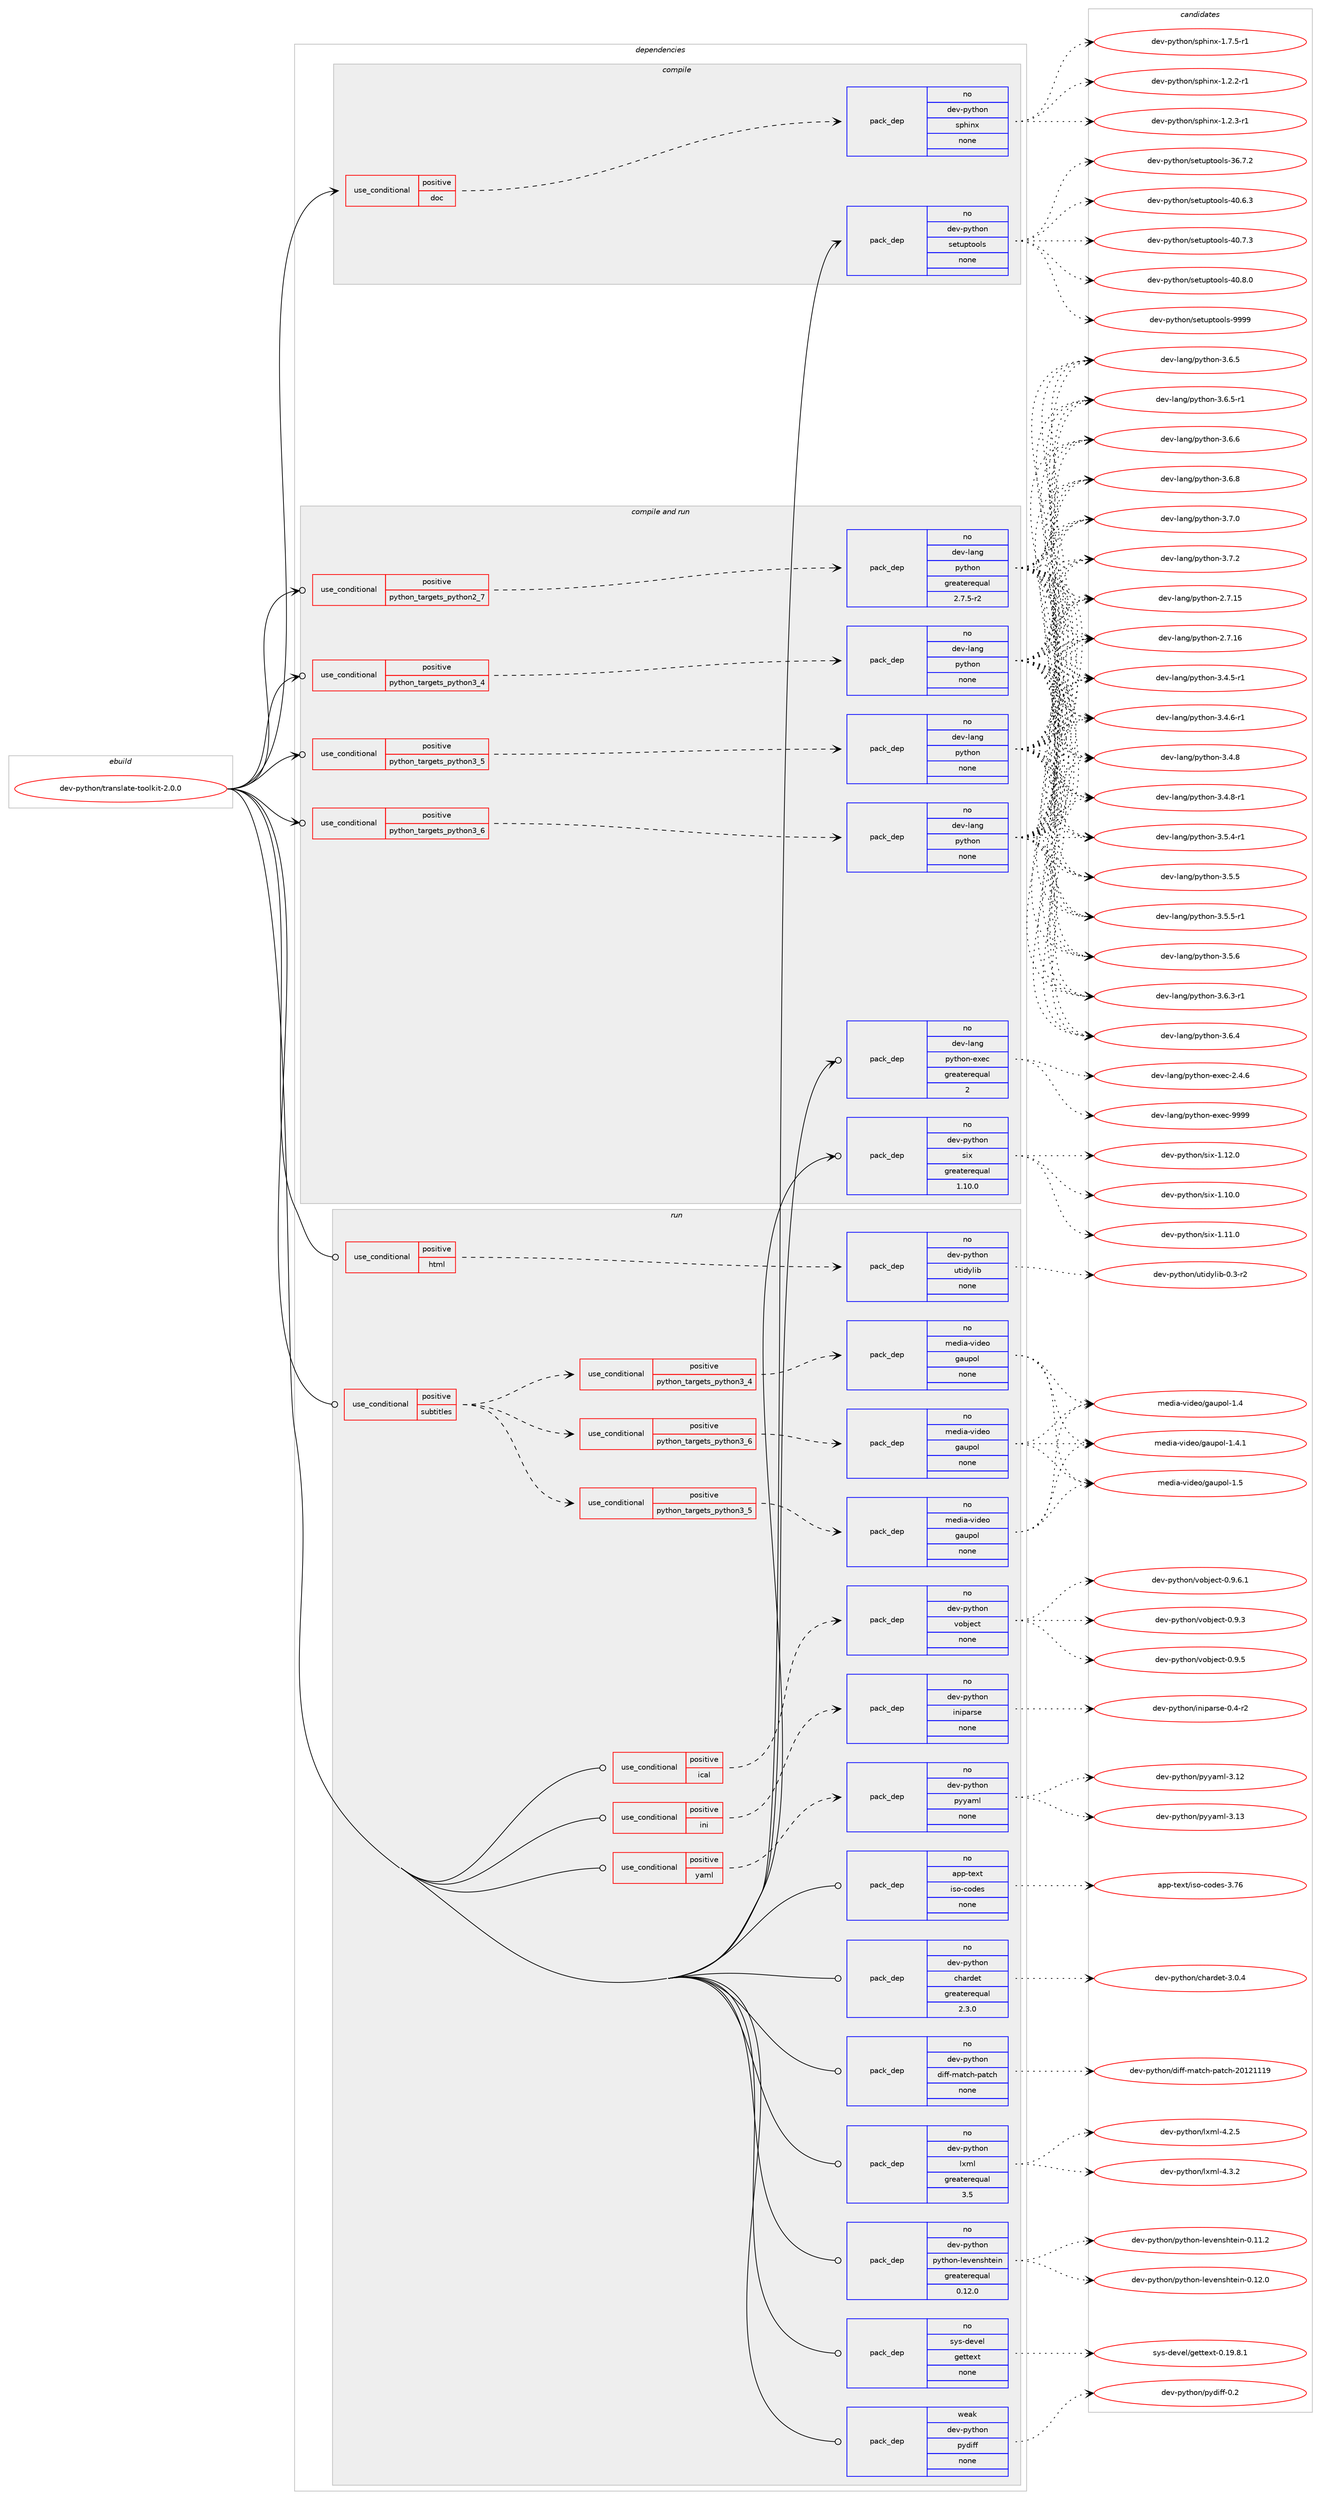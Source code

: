 digraph prolog {

# *************
# Graph options
# *************

newrank=true;
concentrate=true;
compound=true;
graph [rankdir=LR,fontname=Helvetica,fontsize=10,ranksep=1.5];#, ranksep=2.5, nodesep=0.2];
edge  [arrowhead=vee];
node  [fontname=Helvetica,fontsize=10];

# **********
# The ebuild
# **********

subgraph cluster_leftcol {
color=gray;
rank=same;
label=<<i>ebuild</i>>;
id [label="dev-python/translate-toolkit-2.0.0", color=red, width=4, href="../dev-python/translate-toolkit-2.0.0.svg"];
}

# ****************
# The dependencies
# ****************

subgraph cluster_midcol {
color=gray;
label=<<i>dependencies</i>>;
subgraph cluster_compile {
fillcolor="#eeeeee";
style=filled;
label=<<i>compile</i>>;
subgraph cond385945 {
dependency1445168 [label=<<TABLE BORDER="0" CELLBORDER="1" CELLSPACING="0" CELLPADDING="4"><TR><TD ROWSPAN="3" CELLPADDING="10">use_conditional</TD></TR><TR><TD>positive</TD></TR><TR><TD>doc</TD></TR></TABLE>>, shape=none, color=red];
subgraph pack1035860 {
dependency1445169 [label=<<TABLE BORDER="0" CELLBORDER="1" CELLSPACING="0" CELLPADDING="4" WIDTH="220"><TR><TD ROWSPAN="6" CELLPADDING="30">pack_dep</TD></TR><TR><TD WIDTH="110">no</TD></TR><TR><TD>dev-python</TD></TR><TR><TD>sphinx</TD></TR><TR><TD>none</TD></TR><TR><TD></TD></TR></TABLE>>, shape=none, color=blue];
}
dependency1445168:e -> dependency1445169:w [weight=20,style="dashed",arrowhead="vee"];
}
id:e -> dependency1445168:w [weight=20,style="solid",arrowhead="vee"];
subgraph pack1035861 {
dependency1445170 [label=<<TABLE BORDER="0" CELLBORDER="1" CELLSPACING="0" CELLPADDING="4" WIDTH="220"><TR><TD ROWSPAN="6" CELLPADDING="30">pack_dep</TD></TR><TR><TD WIDTH="110">no</TD></TR><TR><TD>dev-python</TD></TR><TR><TD>setuptools</TD></TR><TR><TD>none</TD></TR><TR><TD></TD></TR></TABLE>>, shape=none, color=blue];
}
id:e -> dependency1445170:w [weight=20,style="solid",arrowhead="vee"];
}
subgraph cluster_compileandrun {
fillcolor="#eeeeee";
style=filled;
label=<<i>compile and run</i>>;
subgraph cond385946 {
dependency1445171 [label=<<TABLE BORDER="0" CELLBORDER="1" CELLSPACING="0" CELLPADDING="4"><TR><TD ROWSPAN="3" CELLPADDING="10">use_conditional</TD></TR><TR><TD>positive</TD></TR><TR><TD>python_targets_python2_7</TD></TR></TABLE>>, shape=none, color=red];
subgraph pack1035862 {
dependency1445172 [label=<<TABLE BORDER="0" CELLBORDER="1" CELLSPACING="0" CELLPADDING="4" WIDTH="220"><TR><TD ROWSPAN="6" CELLPADDING="30">pack_dep</TD></TR><TR><TD WIDTH="110">no</TD></TR><TR><TD>dev-lang</TD></TR><TR><TD>python</TD></TR><TR><TD>greaterequal</TD></TR><TR><TD>2.7.5-r2</TD></TR></TABLE>>, shape=none, color=blue];
}
dependency1445171:e -> dependency1445172:w [weight=20,style="dashed",arrowhead="vee"];
}
id:e -> dependency1445171:w [weight=20,style="solid",arrowhead="odotvee"];
subgraph cond385947 {
dependency1445173 [label=<<TABLE BORDER="0" CELLBORDER="1" CELLSPACING="0" CELLPADDING="4"><TR><TD ROWSPAN="3" CELLPADDING="10">use_conditional</TD></TR><TR><TD>positive</TD></TR><TR><TD>python_targets_python3_4</TD></TR></TABLE>>, shape=none, color=red];
subgraph pack1035863 {
dependency1445174 [label=<<TABLE BORDER="0" CELLBORDER="1" CELLSPACING="0" CELLPADDING="4" WIDTH="220"><TR><TD ROWSPAN="6" CELLPADDING="30">pack_dep</TD></TR><TR><TD WIDTH="110">no</TD></TR><TR><TD>dev-lang</TD></TR><TR><TD>python</TD></TR><TR><TD>none</TD></TR><TR><TD></TD></TR></TABLE>>, shape=none, color=blue];
}
dependency1445173:e -> dependency1445174:w [weight=20,style="dashed",arrowhead="vee"];
}
id:e -> dependency1445173:w [weight=20,style="solid",arrowhead="odotvee"];
subgraph cond385948 {
dependency1445175 [label=<<TABLE BORDER="0" CELLBORDER="1" CELLSPACING="0" CELLPADDING="4"><TR><TD ROWSPAN="3" CELLPADDING="10">use_conditional</TD></TR><TR><TD>positive</TD></TR><TR><TD>python_targets_python3_5</TD></TR></TABLE>>, shape=none, color=red];
subgraph pack1035864 {
dependency1445176 [label=<<TABLE BORDER="0" CELLBORDER="1" CELLSPACING="0" CELLPADDING="4" WIDTH="220"><TR><TD ROWSPAN="6" CELLPADDING="30">pack_dep</TD></TR><TR><TD WIDTH="110">no</TD></TR><TR><TD>dev-lang</TD></TR><TR><TD>python</TD></TR><TR><TD>none</TD></TR><TR><TD></TD></TR></TABLE>>, shape=none, color=blue];
}
dependency1445175:e -> dependency1445176:w [weight=20,style="dashed",arrowhead="vee"];
}
id:e -> dependency1445175:w [weight=20,style="solid",arrowhead="odotvee"];
subgraph cond385949 {
dependency1445177 [label=<<TABLE BORDER="0" CELLBORDER="1" CELLSPACING="0" CELLPADDING="4"><TR><TD ROWSPAN="3" CELLPADDING="10">use_conditional</TD></TR><TR><TD>positive</TD></TR><TR><TD>python_targets_python3_6</TD></TR></TABLE>>, shape=none, color=red];
subgraph pack1035865 {
dependency1445178 [label=<<TABLE BORDER="0" CELLBORDER="1" CELLSPACING="0" CELLPADDING="4" WIDTH="220"><TR><TD ROWSPAN="6" CELLPADDING="30">pack_dep</TD></TR><TR><TD WIDTH="110">no</TD></TR><TR><TD>dev-lang</TD></TR><TR><TD>python</TD></TR><TR><TD>none</TD></TR><TR><TD></TD></TR></TABLE>>, shape=none, color=blue];
}
dependency1445177:e -> dependency1445178:w [weight=20,style="dashed",arrowhead="vee"];
}
id:e -> dependency1445177:w [weight=20,style="solid",arrowhead="odotvee"];
subgraph pack1035866 {
dependency1445179 [label=<<TABLE BORDER="0" CELLBORDER="1" CELLSPACING="0" CELLPADDING="4" WIDTH="220"><TR><TD ROWSPAN="6" CELLPADDING="30">pack_dep</TD></TR><TR><TD WIDTH="110">no</TD></TR><TR><TD>dev-lang</TD></TR><TR><TD>python-exec</TD></TR><TR><TD>greaterequal</TD></TR><TR><TD>2</TD></TR></TABLE>>, shape=none, color=blue];
}
id:e -> dependency1445179:w [weight=20,style="solid",arrowhead="odotvee"];
subgraph pack1035867 {
dependency1445180 [label=<<TABLE BORDER="0" CELLBORDER="1" CELLSPACING="0" CELLPADDING="4" WIDTH="220"><TR><TD ROWSPAN="6" CELLPADDING="30">pack_dep</TD></TR><TR><TD WIDTH="110">no</TD></TR><TR><TD>dev-python</TD></TR><TR><TD>six</TD></TR><TR><TD>greaterequal</TD></TR><TR><TD>1.10.0</TD></TR></TABLE>>, shape=none, color=blue];
}
id:e -> dependency1445180:w [weight=20,style="solid",arrowhead="odotvee"];
}
subgraph cluster_run {
fillcolor="#eeeeee";
style=filled;
label=<<i>run</i>>;
subgraph cond385950 {
dependency1445181 [label=<<TABLE BORDER="0" CELLBORDER="1" CELLSPACING="0" CELLPADDING="4"><TR><TD ROWSPAN="3" CELLPADDING="10">use_conditional</TD></TR><TR><TD>positive</TD></TR><TR><TD>html</TD></TR></TABLE>>, shape=none, color=red];
subgraph pack1035868 {
dependency1445182 [label=<<TABLE BORDER="0" CELLBORDER="1" CELLSPACING="0" CELLPADDING="4" WIDTH="220"><TR><TD ROWSPAN="6" CELLPADDING="30">pack_dep</TD></TR><TR><TD WIDTH="110">no</TD></TR><TR><TD>dev-python</TD></TR><TR><TD>utidylib</TD></TR><TR><TD>none</TD></TR><TR><TD></TD></TR></TABLE>>, shape=none, color=blue];
}
dependency1445181:e -> dependency1445182:w [weight=20,style="dashed",arrowhead="vee"];
}
id:e -> dependency1445181:w [weight=20,style="solid",arrowhead="odot"];
subgraph cond385951 {
dependency1445183 [label=<<TABLE BORDER="0" CELLBORDER="1" CELLSPACING="0" CELLPADDING="4"><TR><TD ROWSPAN="3" CELLPADDING="10">use_conditional</TD></TR><TR><TD>positive</TD></TR><TR><TD>ical</TD></TR></TABLE>>, shape=none, color=red];
subgraph pack1035869 {
dependency1445184 [label=<<TABLE BORDER="0" CELLBORDER="1" CELLSPACING="0" CELLPADDING="4" WIDTH="220"><TR><TD ROWSPAN="6" CELLPADDING="30">pack_dep</TD></TR><TR><TD WIDTH="110">no</TD></TR><TR><TD>dev-python</TD></TR><TR><TD>vobject</TD></TR><TR><TD>none</TD></TR><TR><TD></TD></TR></TABLE>>, shape=none, color=blue];
}
dependency1445183:e -> dependency1445184:w [weight=20,style="dashed",arrowhead="vee"];
}
id:e -> dependency1445183:w [weight=20,style="solid",arrowhead="odot"];
subgraph cond385952 {
dependency1445185 [label=<<TABLE BORDER="0" CELLBORDER="1" CELLSPACING="0" CELLPADDING="4"><TR><TD ROWSPAN="3" CELLPADDING="10">use_conditional</TD></TR><TR><TD>positive</TD></TR><TR><TD>ini</TD></TR></TABLE>>, shape=none, color=red];
subgraph pack1035870 {
dependency1445186 [label=<<TABLE BORDER="0" CELLBORDER="1" CELLSPACING="0" CELLPADDING="4" WIDTH="220"><TR><TD ROWSPAN="6" CELLPADDING="30">pack_dep</TD></TR><TR><TD WIDTH="110">no</TD></TR><TR><TD>dev-python</TD></TR><TR><TD>iniparse</TD></TR><TR><TD>none</TD></TR><TR><TD></TD></TR></TABLE>>, shape=none, color=blue];
}
dependency1445185:e -> dependency1445186:w [weight=20,style="dashed",arrowhead="vee"];
}
id:e -> dependency1445185:w [weight=20,style="solid",arrowhead="odot"];
subgraph cond385953 {
dependency1445187 [label=<<TABLE BORDER="0" CELLBORDER="1" CELLSPACING="0" CELLPADDING="4"><TR><TD ROWSPAN="3" CELLPADDING="10">use_conditional</TD></TR><TR><TD>positive</TD></TR><TR><TD>subtitles</TD></TR></TABLE>>, shape=none, color=red];
subgraph cond385954 {
dependency1445188 [label=<<TABLE BORDER="0" CELLBORDER="1" CELLSPACING="0" CELLPADDING="4"><TR><TD ROWSPAN="3" CELLPADDING="10">use_conditional</TD></TR><TR><TD>positive</TD></TR><TR><TD>python_targets_python3_4</TD></TR></TABLE>>, shape=none, color=red];
subgraph pack1035871 {
dependency1445189 [label=<<TABLE BORDER="0" CELLBORDER="1" CELLSPACING="0" CELLPADDING="4" WIDTH="220"><TR><TD ROWSPAN="6" CELLPADDING="30">pack_dep</TD></TR><TR><TD WIDTH="110">no</TD></TR><TR><TD>media-video</TD></TR><TR><TD>gaupol</TD></TR><TR><TD>none</TD></TR><TR><TD></TD></TR></TABLE>>, shape=none, color=blue];
}
dependency1445188:e -> dependency1445189:w [weight=20,style="dashed",arrowhead="vee"];
}
dependency1445187:e -> dependency1445188:w [weight=20,style="dashed",arrowhead="vee"];
subgraph cond385955 {
dependency1445190 [label=<<TABLE BORDER="0" CELLBORDER="1" CELLSPACING="0" CELLPADDING="4"><TR><TD ROWSPAN="3" CELLPADDING="10">use_conditional</TD></TR><TR><TD>positive</TD></TR><TR><TD>python_targets_python3_5</TD></TR></TABLE>>, shape=none, color=red];
subgraph pack1035872 {
dependency1445191 [label=<<TABLE BORDER="0" CELLBORDER="1" CELLSPACING="0" CELLPADDING="4" WIDTH="220"><TR><TD ROWSPAN="6" CELLPADDING="30">pack_dep</TD></TR><TR><TD WIDTH="110">no</TD></TR><TR><TD>media-video</TD></TR><TR><TD>gaupol</TD></TR><TR><TD>none</TD></TR><TR><TD></TD></TR></TABLE>>, shape=none, color=blue];
}
dependency1445190:e -> dependency1445191:w [weight=20,style="dashed",arrowhead="vee"];
}
dependency1445187:e -> dependency1445190:w [weight=20,style="dashed",arrowhead="vee"];
subgraph cond385956 {
dependency1445192 [label=<<TABLE BORDER="0" CELLBORDER="1" CELLSPACING="0" CELLPADDING="4"><TR><TD ROWSPAN="3" CELLPADDING="10">use_conditional</TD></TR><TR><TD>positive</TD></TR><TR><TD>python_targets_python3_6</TD></TR></TABLE>>, shape=none, color=red];
subgraph pack1035873 {
dependency1445193 [label=<<TABLE BORDER="0" CELLBORDER="1" CELLSPACING="0" CELLPADDING="4" WIDTH="220"><TR><TD ROWSPAN="6" CELLPADDING="30">pack_dep</TD></TR><TR><TD WIDTH="110">no</TD></TR><TR><TD>media-video</TD></TR><TR><TD>gaupol</TD></TR><TR><TD>none</TD></TR><TR><TD></TD></TR></TABLE>>, shape=none, color=blue];
}
dependency1445192:e -> dependency1445193:w [weight=20,style="dashed",arrowhead="vee"];
}
dependency1445187:e -> dependency1445192:w [weight=20,style="dashed",arrowhead="vee"];
}
id:e -> dependency1445187:w [weight=20,style="solid",arrowhead="odot"];
subgraph cond385957 {
dependency1445194 [label=<<TABLE BORDER="0" CELLBORDER="1" CELLSPACING="0" CELLPADDING="4"><TR><TD ROWSPAN="3" CELLPADDING="10">use_conditional</TD></TR><TR><TD>positive</TD></TR><TR><TD>yaml</TD></TR></TABLE>>, shape=none, color=red];
subgraph pack1035874 {
dependency1445195 [label=<<TABLE BORDER="0" CELLBORDER="1" CELLSPACING="0" CELLPADDING="4" WIDTH="220"><TR><TD ROWSPAN="6" CELLPADDING="30">pack_dep</TD></TR><TR><TD WIDTH="110">no</TD></TR><TR><TD>dev-python</TD></TR><TR><TD>pyyaml</TD></TR><TR><TD>none</TD></TR><TR><TD></TD></TR></TABLE>>, shape=none, color=blue];
}
dependency1445194:e -> dependency1445195:w [weight=20,style="dashed",arrowhead="vee"];
}
id:e -> dependency1445194:w [weight=20,style="solid",arrowhead="odot"];
subgraph pack1035875 {
dependency1445196 [label=<<TABLE BORDER="0" CELLBORDER="1" CELLSPACING="0" CELLPADDING="4" WIDTH="220"><TR><TD ROWSPAN="6" CELLPADDING="30">pack_dep</TD></TR><TR><TD WIDTH="110">no</TD></TR><TR><TD>app-text</TD></TR><TR><TD>iso-codes</TD></TR><TR><TD>none</TD></TR><TR><TD></TD></TR></TABLE>>, shape=none, color=blue];
}
id:e -> dependency1445196:w [weight=20,style="solid",arrowhead="odot"];
subgraph pack1035876 {
dependency1445197 [label=<<TABLE BORDER="0" CELLBORDER="1" CELLSPACING="0" CELLPADDING="4" WIDTH="220"><TR><TD ROWSPAN="6" CELLPADDING="30">pack_dep</TD></TR><TR><TD WIDTH="110">no</TD></TR><TR><TD>dev-python</TD></TR><TR><TD>chardet</TD></TR><TR><TD>greaterequal</TD></TR><TR><TD>2.3.0</TD></TR></TABLE>>, shape=none, color=blue];
}
id:e -> dependency1445197:w [weight=20,style="solid",arrowhead="odot"];
subgraph pack1035877 {
dependency1445198 [label=<<TABLE BORDER="0" CELLBORDER="1" CELLSPACING="0" CELLPADDING="4" WIDTH="220"><TR><TD ROWSPAN="6" CELLPADDING="30">pack_dep</TD></TR><TR><TD WIDTH="110">no</TD></TR><TR><TD>dev-python</TD></TR><TR><TD>diff-match-patch</TD></TR><TR><TD>none</TD></TR><TR><TD></TD></TR></TABLE>>, shape=none, color=blue];
}
id:e -> dependency1445198:w [weight=20,style="solid",arrowhead="odot"];
subgraph pack1035878 {
dependency1445199 [label=<<TABLE BORDER="0" CELLBORDER="1" CELLSPACING="0" CELLPADDING="4" WIDTH="220"><TR><TD ROWSPAN="6" CELLPADDING="30">pack_dep</TD></TR><TR><TD WIDTH="110">no</TD></TR><TR><TD>dev-python</TD></TR><TR><TD>lxml</TD></TR><TR><TD>greaterequal</TD></TR><TR><TD>3.5</TD></TR></TABLE>>, shape=none, color=blue];
}
id:e -> dependency1445199:w [weight=20,style="solid",arrowhead="odot"];
subgraph pack1035879 {
dependency1445200 [label=<<TABLE BORDER="0" CELLBORDER="1" CELLSPACING="0" CELLPADDING="4" WIDTH="220"><TR><TD ROWSPAN="6" CELLPADDING="30">pack_dep</TD></TR><TR><TD WIDTH="110">no</TD></TR><TR><TD>dev-python</TD></TR><TR><TD>python-levenshtein</TD></TR><TR><TD>greaterequal</TD></TR><TR><TD>0.12.0</TD></TR></TABLE>>, shape=none, color=blue];
}
id:e -> dependency1445200:w [weight=20,style="solid",arrowhead="odot"];
subgraph pack1035880 {
dependency1445201 [label=<<TABLE BORDER="0" CELLBORDER="1" CELLSPACING="0" CELLPADDING="4" WIDTH="220"><TR><TD ROWSPAN="6" CELLPADDING="30">pack_dep</TD></TR><TR><TD WIDTH="110">no</TD></TR><TR><TD>sys-devel</TD></TR><TR><TD>gettext</TD></TR><TR><TD>none</TD></TR><TR><TD></TD></TR></TABLE>>, shape=none, color=blue];
}
id:e -> dependency1445201:w [weight=20,style="solid",arrowhead="odot"];
subgraph pack1035881 {
dependency1445202 [label=<<TABLE BORDER="0" CELLBORDER="1" CELLSPACING="0" CELLPADDING="4" WIDTH="220"><TR><TD ROWSPAN="6" CELLPADDING="30">pack_dep</TD></TR><TR><TD WIDTH="110">weak</TD></TR><TR><TD>dev-python</TD></TR><TR><TD>pydiff</TD></TR><TR><TD>none</TD></TR><TR><TD></TD></TR></TABLE>>, shape=none, color=blue];
}
id:e -> dependency1445202:w [weight=20,style="solid",arrowhead="odot"];
}
}

# **************
# The candidates
# **************

subgraph cluster_choices {
rank=same;
color=gray;
label=<<i>candidates</i>>;

subgraph choice1035860 {
color=black;
nodesep=1;
choice10010111845112121116104111110471151121041051101204549465046504511449 [label="dev-python/sphinx-1.2.2-r1", color=red, width=4,href="../dev-python/sphinx-1.2.2-r1.svg"];
choice10010111845112121116104111110471151121041051101204549465046514511449 [label="dev-python/sphinx-1.2.3-r1", color=red, width=4,href="../dev-python/sphinx-1.2.3-r1.svg"];
choice10010111845112121116104111110471151121041051101204549465546534511449 [label="dev-python/sphinx-1.7.5-r1", color=red, width=4,href="../dev-python/sphinx-1.7.5-r1.svg"];
dependency1445169:e -> choice10010111845112121116104111110471151121041051101204549465046504511449:w [style=dotted,weight="100"];
dependency1445169:e -> choice10010111845112121116104111110471151121041051101204549465046514511449:w [style=dotted,weight="100"];
dependency1445169:e -> choice10010111845112121116104111110471151121041051101204549465546534511449:w [style=dotted,weight="100"];
}
subgraph choice1035861 {
color=black;
nodesep=1;
choice100101118451121211161041111104711510111611711211611111110811545515446554650 [label="dev-python/setuptools-36.7.2", color=red, width=4,href="../dev-python/setuptools-36.7.2.svg"];
choice100101118451121211161041111104711510111611711211611111110811545524846544651 [label="dev-python/setuptools-40.6.3", color=red, width=4,href="../dev-python/setuptools-40.6.3.svg"];
choice100101118451121211161041111104711510111611711211611111110811545524846554651 [label="dev-python/setuptools-40.7.3", color=red, width=4,href="../dev-python/setuptools-40.7.3.svg"];
choice100101118451121211161041111104711510111611711211611111110811545524846564648 [label="dev-python/setuptools-40.8.0", color=red, width=4,href="../dev-python/setuptools-40.8.0.svg"];
choice10010111845112121116104111110471151011161171121161111111081154557575757 [label="dev-python/setuptools-9999", color=red, width=4,href="../dev-python/setuptools-9999.svg"];
dependency1445170:e -> choice100101118451121211161041111104711510111611711211611111110811545515446554650:w [style=dotted,weight="100"];
dependency1445170:e -> choice100101118451121211161041111104711510111611711211611111110811545524846544651:w [style=dotted,weight="100"];
dependency1445170:e -> choice100101118451121211161041111104711510111611711211611111110811545524846554651:w [style=dotted,weight="100"];
dependency1445170:e -> choice100101118451121211161041111104711510111611711211611111110811545524846564648:w [style=dotted,weight="100"];
dependency1445170:e -> choice10010111845112121116104111110471151011161171121161111111081154557575757:w [style=dotted,weight="100"];
}
subgraph choice1035862 {
color=black;
nodesep=1;
choice10010111845108971101034711212111610411111045504655464953 [label="dev-lang/python-2.7.15", color=red, width=4,href="../dev-lang/python-2.7.15.svg"];
choice10010111845108971101034711212111610411111045504655464954 [label="dev-lang/python-2.7.16", color=red, width=4,href="../dev-lang/python-2.7.16.svg"];
choice1001011184510897110103471121211161041111104551465246534511449 [label="dev-lang/python-3.4.5-r1", color=red, width=4,href="../dev-lang/python-3.4.5-r1.svg"];
choice1001011184510897110103471121211161041111104551465246544511449 [label="dev-lang/python-3.4.6-r1", color=red, width=4,href="../dev-lang/python-3.4.6-r1.svg"];
choice100101118451089711010347112121116104111110455146524656 [label="dev-lang/python-3.4.8", color=red, width=4,href="../dev-lang/python-3.4.8.svg"];
choice1001011184510897110103471121211161041111104551465246564511449 [label="dev-lang/python-3.4.8-r1", color=red, width=4,href="../dev-lang/python-3.4.8-r1.svg"];
choice1001011184510897110103471121211161041111104551465346524511449 [label="dev-lang/python-3.5.4-r1", color=red, width=4,href="../dev-lang/python-3.5.4-r1.svg"];
choice100101118451089711010347112121116104111110455146534653 [label="dev-lang/python-3.5.5", color=red, width=4,href="../dev-lang/python-3.5.5.svg"];
choice1001011184510897110103471121211161041111104551465346534511449 [label="dev-lang/python-3.5.5-r1", color=red, width=4,href="../dev-lang/python-3.5.5-r1.svg"];
choice100101118451089711010347112121116104111110455146534654 [label="dev-lang/python-3.5.6", color=red, width=4,href="../dev-lang/python-3.5.6.svg"];
choice1001011184510897110103471121211161041111104551465446514511449 [label="dev-lang/python-3.6.3-r1", color=red, width=4,href="../dev-lang/python-3.6.3-r1.svg"];
choice100101118451089711010347112121116104111110455146544652 [label="dev-lang/python-3.6.4", color=red, width=4,href="../dev-lang/python-3.6.4.svg"];
choice100101118451089711010347112121116104111110455146544653 [label="dev-lang/python-3.6.5", color=red, width=4,href="../dev-lang/python-3.6.5.svg"];
choice1001011184510897110103471121211161041111104551465446534511449 [label="dev-lang/python-3.6.5-r1", color=red, width=4,href="../dev-lang/python-3.6.5-r1.svg"];
choice100101118451089711010347112121116104111110455146544654 [label="dev-lang/python-3.6.6", color=red, width=4,href="../dev-lang/python-3.6.6.svg"];
choice100101118451089711010347112121116104111110455146544656 [label="dev-lang/python-3.6.8", color=red, width=4,href="../dev-lang/python-3.6.8.svg"];
choice100101118451089711010347112121116104111110455146554648 [label="dev-lang/python-3.7.0", color=red, width=4,href="../dev-lang/python-3.7.0.svg"];
choice100101118451089711010347112121116104111110455146554650 [label="dev-lang/python-3.7.2", color=red, width=4,href="../dev-lang/python-3.7.2.svg"];
dependency1445172:e -> choice10010111845108971101034711212111610411111045504655464953:w [style=dotted,weight="100"];
dependency1445172:e -> choice10010111845108971101034711212111610411111045504655464954:w [style=dotted,weight="100"];
dependency1445172:e -> choice1001011184510897110103471121211161041111104551465246534511449:w [style=dotted,weight="100"];
dependency1445172:e -> choice1001011184510897110103471121211161041111104551465246544511449:w [style=dotted,weight="100"];
dependency1445172:e -> choice100101118451089711010347112121116104111110455146524656:w [style=dotted,weight="100"];
dependency1445172:e -> choice1001011184510897110103471121211161041111104551465246564511449:w [style=dotted,weight="100"];
dependency1445172:e -> choice1001011184510897110103471121211161041111104551465346524511449:w [style=dotted,weight="100"];
dependency1445172:e -> choice100101118451089711010347112121116104111110455146534653:w [style=dotted,weight="100"];
dependency1445172:e -> choice1001011184510897110103471121211161041111104551465346534511449:w [style=dotted,weight="100"];
dependency1445172:e -> choice100101118451089711010347112121116104111110455146534654:w [style=dotted,weight="100"];
dependency1445172:e -> choice1001011184510897110103471121211161041111104551465446514511449:w [style=dotted,weight="100"];
dependency1445172:e -> choice100101118451089711010347112121116104111110455146544652:w [style=dotted,weight="100"];
dependency1445172:e -> choice100101118451089711010347112121116104111110455146544653:w [style=dotted,weight="100"];
dependency1445172:e -> choice1001011184510897110103471121211161041111104551465446534511449:w [style=dotted,weight="100"];
dependency1445172:e -> choice100101118451089711010347112121116104111110455146544654:w [style=dotted,weight="100"];
dependency1445172:e -> choice100101118451089711010347112121116104111110455146544656:w [style=dotted,weight="100"];
dependency1445172:e -> choice100101118451089711010347112121116104111110455146554648:w [style=dotted,weight="100"];
dependency1445172:e -> choice100101118451089711010347112121116104111110455146554650:w [style=dotted,weight="100"];
}
subgraph choice1035863 {
color=black;
nodesep=1;
choice10010111845108971101034711212111610411111045504655464953 [label="dev-lang/python-2.7.15", color=red, width=4,href="../dev-lang/python-2.7.15.svg"];
choice10010111845108971101034711212111610411111045504655464954 [label="dev-lang/python-2.7.16", color=red, width=4,href="../dev-lang/python-2.7.16.svg"];
choice1001011184510897110103471121211161041111104551465246534511449 [label="dev-lang/python-3.4.5-r1", color=red, width=4,href="../dev-lang/python-3.4.5-r1.svg"];
choice1001011184510897110103471121211161041111104551465246544511449 [label="dev-lang/python-3.4.6-r1", color=red, width=4,href="../dev-lang/python-3.4.6-r1.svg"];
choice100101118451089711010347112121116104111110455146524656 [label="dev-lang/python-3.4.8", color=red, width=4,href="../dev-lang/python-3.4.8.svg"];
choice1001011184510897110103471121211161041111104551465246564511449 [label="dev-lang/python-3.4.8-r1", color=red, width=4,href="../dev-lang/python-3.4.8-r1.svg"];
choice1001011184510897110103471121211161041111104551465346524511449 [label="dev-lang/python-3.5.4-r1", color=red, width=4,href="../dev-lang/python-3.5.4-r1.svg"];
choice100101118451089711010347112121116104111110455146534653 [label="dev-lang/python-3.5.5", color=red, width=4,href="../dev-lang/python-3.5.5.svg"];
choice1001011184510897110103471121211161041111104551465346534511449 [label="dev-lang/python-3.5.5-r1", color=red, width=4,href="../dev-lang/python-3.5.5-r1.svg"];
choice100101118451089711010347112121116104111110455146534654 [label="dev-lang/python-3.5.6", color=red, width=4,href="../dev-lang/python-3.5.6.svg"];
choice1001011184510897110103471121211161041111104551465446514511449 [label="dev-lang/python-3.6.3-r1", color=red, width=4,href="../dev-lang/python-3.6.3-r1.svg"];
choice100101118451089711010347112121116104111110455146544652 [label="dev-lang/python-3.6.4", color=red, width=4,href="../dev-lang/python-3.6.4.svg"];
choice100101118451089711010347112121116104111110455146544653 [label="dev-lang/python-3.6.5", color=red, width=4,href="../dev-lang/python-3.6.5.svg"];
choice1001011184510897110103471121211161041111104551465446534511449 [label="dev-lang/python-3.6.5-r1", color=red, width=4,href="../dev-lang/python-3.6.5-r1.svg"];
choice100101118451089711010347112121116104111110455146544654 [label="dev-lang/python-3.6.6", color=red, width=4,href="../dev-lang/python-3.6.6.svg"];
choice100101118451089711010347112121116104111110455146544656 [label="dev-lang/python-3.6.8", color=red, width=4,href="../dev-lang/python-3.6.8.svg"];
choice100101118451089711010347112121116104111110455146554648 [label="dev-lang/python-3.7.0", color=red, width=4,href="../dev-lang/python-3.7.0.svg"];
choice100101118451089711010347112121116104111110455146554650 [label="dev-lang/python-3.7.2", color=red, width=4,href="../dev-lang/python-3.7.2.svg"];
dependency1445174:e -> choice10010111845108971101034711212111610411111045504655464953:w [style=dotted,weight="100"];
dependency1445174:e -> choice10010111845108971101034711212111610411111045504655464954:w [style=dotted,weight="100"];
dependency1445174:e -> choice1001011184510897110103471121211161041111104551465246534511449:w [style=dotted,weight="100"];
dependency1445174:e -> choice1001011184510897110103471121211161041111104551465246544511449:w [style=dotted,weight="100"];
dependency1445174:e -> choice100101118451089711010347112121116104111110455146524656:w [style=dotted,weight="100"];
dependency1445174:e -> choice1001011184510897110103471121211161041111104551465246564511449:w [style=dotted,weight="100"];
dependency1445174:e -> choice1001011184510897110103471121211161041111104551465346524511449:w [style=dotted,weight="100"];
dependency1445174:e -> choice100101118451089711010347112121116104111110455146534653:w [style=dotted,weight="100"];
dependency1445174:e -> choice1001011184510897110103471121211161041111104551465346534511449:w [style=dotted,weight="100"];
dependency1445174:e -> choice100101118451089711010347112121116104111110455146534654:w [style=dotted,weight="100"];
dependency1445174:e -> choice1001011184510897110103471121211161041111104551465446514511449:w [style=dotted,weight="100"];
dependency1445174:e -> choice100101118451089711010347112121116104111110455146544652:w [style=dotted,weight="100"];
dependency1445174:e -> choice100101118451089711010347112121116104111110455146544653:w [style=dotted,weight="100"];
dependency1445174:e -> choice1001011184510897110103471121211161041111104551465446534511449:w [style=dotted,weight="100"];
dependency1445174:e -> choice100101118451089711010347112121116104111110455146544654:w [style=dotted,weight="100"];
dependency1445174:e -> choice100101118451089711010347112121116104111110455146544656:w [style=dotted,weight="100"];
dependency1445174:e -> choice100101118451089711010347112121116104111110455146554648:w [style=dotted,weight="100"];
dependency1445174:e -> choice100101118451089711010347112121116104111110455146554650:w [style=dotted,weight="100"];
}
subgraph choice1035864 {
color=black;
nodesep=1;
choice10010111845108971101034711212111610411111045504655464953 [label="dev-lang/python-2.7.15", color=red, width=4,href="../dev-lang/python-2.7.15.svg"];
choice10010111845108971101034711212111610411111045504655464954 [label="dev-lang/python-2.7.16", color=red, width=4,href="../dev-lang/python-2.7.16.svg"];
choice1001011184510897110103471121211161041111104551465246534511449 [label="dev-lang/python-3.4.5-r1", color=red, width=4,href="../dev-lang/python-3.4.5-r1.svg"];
choice1001011184510897110103471121211161041111104551465246544511449 [label="dev-lang/python-3.4.6-r1", color=red, width=4,href="../dev-lang/python-3.4.6-r1.svg"];
choice100101118451089711010347112121116104111110455146524656 [label="dev-lang/python-3.4.8", color=red, width=4,href="../dev-lang/python-3.4.8.svg"];
choice1001011184510897110103471121211161041111104551465246564511449 [label="dev-lang/python-3.4.8-r1", color=red, width=4,href="../dev-lang/python-3.4.8-r1.svg"];
choice1001011184510897110103471121211161041111104551465346524511449 [label="dev-lang/python-3.5.4-r1", color=red, width=4,href="../dev-lang/python-3.5.4-r1.svg"];
choice100101118451089711010347112121116104111110455146534653 [label="dev-lang/python-3.5.5", color=red, width=4,href="../dev-lang/python-3.5.5.svg"];
choice1001011184510897110103471121211161041111104551465346534511449 [label="dev-lang/python-3.5.5-r1", color=red, width=4,href="../dev-lang/python-3.5.5-r1.svg"];
choice100101118451089711010347112121116104111110455146534654 [label="dev-lang/python-3.5.6", color=red, width=4,href="../dev-lang/python-3.5.6.svg"];
choice1001011184510897110103471121211161041111104551465446514511449 [label="dev-lang/python-3.6.3-r1", color=red, width=4,href="../dev-lang/python-3.6.3-r1.svg"];
choice100101118451089711010347112121116104111110455146544652 [label="dev-lang/python-3.6.4", color=red, width=4,href="../dev-lang/python-3.6.4.svg"];
choice100101118451089711010347112121116104111110455146544653 [label="dev-lang/python-3.6.5", color=red, width=4,href="../dev-lang/python-3.6.5.svg"];
choice1001011184510897110103471121211161041111104551465446534511449 [label="dev-lang/python-3.6.5-r1", color=red, width=4,href="../dev-lang/python-3.6.5-r1.svg"];
choice100101118451089711010347112121116104111110455146544654 [label="dev-lang/python-3.6.6", color=red, width=4,href="../dev-lang/python-3.6.6.svg"];
choice100101118451089711010347112121116104111110455146544656 [label="dev-lang/python-3.6.8", color=red, width=4,href="../dev-lang/python-3.6.8.svg"];
choice100101118451089711010347112121116104111110455146554648 [label="dev-lang/python-3.7.0", color=red, width=4,href="../dev-lang/python-3.7.0.svg"];
choice100101118451089711010347112121116104111110455146554650 [label="dev-lang/python-3.7.2", color=red, width=4,href="../dev-lang/python-3.7.2.svg"];
dependency1445176:e -> choice10010111845108971101034711212111610411111045504655464953:w [style=dotted,weight="100"];
dependency1445176:e -> choice10010111845108971101034711212111610411111045504655464954:w [style=dotted,weight="100"];
dependency1445176:e -> choice1001011184510897110103471121211161041111104551465246534511449:w [style=dotted,weight="100"];
dependency1445176:e -> choice1001011184510897110103471121211161041111104551465246544511449:w [style=dotted,weight="100"];
dependency1445176:e -> choice100101118451089711010347112121116104111110455146524656:w [style=dotted,weight="100"];
dependency1445176:e -> choice1001011184510897110103471121211161041111104551465246564511449:w [style=dotted,weight="100"];
dependency1445176:e -> choice1001011184510897110103471121211161041111104551465346524511449:w [style=dotted,weight="100"];
dependency1445176:e -> choice100101118451089711010347112121116104111110455146534653:w [style=dotted,weight="100"];
dependency1445176:e -> choice1001011184510897110103471121211161041111104551465346534511449:w [style=dotted,weight="100"];
dependency1445176:e -> choice100101118451089711010347112121116104111110455146534654:w [style=dotted,weight="100"];
dependency1445176:e -> choice1001011184510897110103471121211161041111104551465446514511449:w [style=dotted,weight="100"];
dependency1445176:e -> choice100101118451089711010347112121116104111110455146544652:w [style=dotted,weight="100"];
dependency1445176:e -> choice100101118451089711010347112121116104111110455146544653:w [style=dotted,weight="100"];
dependency1445176:e -> choice1001011184510897110103471121211161041111104551465446534511449:w [style=dotted,weight="100"];
dependency1445176:e -> choice100101118451089711010347112121116104111110455146544654:w [style=dotted,weight="100"];
dependency1445176:e -> choice100101118451089711010347112121116104111110455146544656:w [style=dotted,weight="100"];
dependency1445176:e -> choice100101118451089711010347112121116104111110455146554648:w [style=dotted,weight="100"];
dependency1445176:e -> choice100101118451089711010347112121116104111110455146554650:w [style=dotted,weight="100"];
}
subgraph choice1035865 {
color=black;
nodesep=1;
choice10010111845108971101034711212111610411111045504655464953 [label="dev-lang/python-2.7.15", color=red, width=4,href="../dev-lang/python-2.7.15.svg"];
choice10010111845108971101034711212111610411111045504655464954 [label="dev-lang/python-2.7.16", color=red, width=4,href="../dev-lang/python-2.7.16.svg"];
choice1001011184510897110103471121211161041111104551465246534511449 [label="dev-lang/python-3.4.5-r1", color=red, width=4,href="../dev-lang/python-3.4.5-r1.svg"];
choice1001011184510897110103471121211161041111104551465246544511449 [label="dev-lang/python-3.4.6-r1", color=red, width=4,href="../dev-lang/python-3.4.6-r1.svg"];
choice100101118451089711010347112121116104111110455146524656 [label="dev-lang/python-3.4.8", color=red, width=4,href="../dev-lang/python-3.4.8.svg"];
choice1001011184510897110103471121211161041111104551465246564511449 [label="dev-lang/python-3.4.8-r1", color=red, width=4,href="../dev-lang/python-3.4.8-r1.svg"];
choice1001011184510897110103471121211161041111104551465346524511449 [label="dev-lang/python-3.5.4-r1", color=red, width=4,href="../dev-lang/python-3.5.4-r1.svg"];
choice100101118451089711010347112121116104111110455146534653 [label="dev-lang/python-3.5.5", color=red, width=4,href="../dev-lang/python-3.5.5.svg"];
choice1001011184510897110103471121211161041111104551465346534511449 [label="dev-lang/python-3.5.5-r1", color=red, width=4,href="../dev-lang/python-3.5.5-r1.svg"];
choice100101118451089711010347112121116104111110455146534654 [label="dev-lang/python-3.5.6", color=red, width=4,href="../dev-lang/python-3.5.6.svg"];
choice1001011184510897110103471121211161041111104551465446514511449 [label="dev-lang/python-3.6.3-r1", color=red, width=4,href="../dev-lang/python-3.6.3-r1.svg"];
choice100101118451089711010347112121116104111110455146544652 [label="dev-lang/python-3.6.4", color=red, width=4,href="../dev-lang/python-3.6.4.svg"];
choice100101118451089711010347112121116104111110455146544653 [label="dev-lang/python-3.6.5", color=red, width=4,href="../dev-lang/python-3.6.5.svg"];
choice1001011184510897110103471121211161041111104551465446534511449 [label="dev-lang/python-3.6.5-r1", color=red, width=4,href="../dev-lang/python-3.6.5-r1.svg"];
choice100101118451089711010347112121116104111110455146544654 [label="dev-lang/python-3.6.6", color=red, width=4,href="../dev-lang/python-3.6.6.svg"];
choice100101118451089711010347112121116104111110455146544656 [label="dev-lang/python-3.6.8", color=red, width=4,href="../dev-lang/python-3.6.8.svg"];
choice100101118451089711010347112121116104111110455146554648 [label="dev-lang/python-3.7.0", color=red, width=4,href="../dev-lang/python-3.7.0.svg"];
choice100101118451089711010347112121116104111110455146554650 [label="dev-lang/python-3.7.2", color=red, width=4,href="../dev-lang/python-3.7.2.svg"];
dependency1445178:e -> choice10010111845108971101034711212111610411111045504655464953:w [style=dotted,weight="100"];
dependency1445178:e -> choice10010111845108971101034711212111610411111045504655464954:w [style=dotted,weight="100"];
dependency1445178:e -> choice1001011184510897110103471121211161041111104551465246534511449:w [style=dotted,weight="100"];
dependency1445178:e -> choice1001011184510897110103471121211161041111104551465246544511449:w [style=dotted,weight="100"];
dependency1445178:e -> choice100101118451089711010347112121116104111110455146524656:w [style=dotted,weight="100"];
dependency1445178:e -> choice1001011184510897110103471121211161041111104551465246564511449:w [style=dotted,weight="100"];
dependency1445178:e -> choice1001011184510897110103471121211161041111104551465346524511449:w [style=dotted,weight="100"];
dependency1445178:e -> choice100101118451089711010347112121116104111110455146534653:w [style=dotted,weight="100"];
dependency1445178:e -> choice1001011184510897110103471121211161041111104551465346534511449:w [style=dotted,weight="100"];
dependency1445178:e -> choice100101118451089711010347112121116104111110455146534654:w [style=dotted,weight="100"];
dependency1445178:e -> choice1001011184510897110103471121211161041111104551465446514511449:w [style=dotted,weight="100"];
dependency1445178:e -> choice100101118451089711010347112121116104111110455146544652:w [style=dotted,weight="100"];
dependency1445178:e -> choice100101118451089711010347112121116104111110455146544653:w [style=dotted,weight="100"];
dependency1445178:e -> choice1001011184510897110103471121211161041111104551465446534511449:w [style=dotted,weight="100"];
dependency1445178:e -> choice100101118451089711010347112121116104111110455146544654:w [style=dotted,weight="100"];
dependency1445178:e -> choice100101118451089711010347112121116104111110455146544656:w [style=dotted,weight="100"];
dependency1445178:e -> choice100101118451089711010347112121116104111110455146554648:w [style=dotted,weight="100"];
dependency1445178:e -> choice100101118451089711010347112121116104111110455146554650:w [style=dotted,weight="100"];
}
subgraph choice1035866 {
color=black;
nodesep=1;
choice1001011184510897110103471121211161041111104510112010199455046524654 [label="dev-lang/python-exec-2.4.6", color=red, width=4,href="../dev-lang/python-exec-2.4.6.svg"];
choice10010111845108971101034711212111610411111045101120101994557575757 [label="dev-lang/python-exec-9999", color=red, width=4,href="../dev-lang/python-exec-9999.svg"];
dependency1445179:e -> choice1001011184510897110103471121211161041111104510112010199455046524654:w [style=dotted,weight="100"];
dependency1445179:e -> choice10010111845108971101034711212111610411111045101120101994557575757:w [style=dotted,weight="100"];
}
subgraph choice1035867 {
color=black;
nodesep=1;
choice100101118451121211161041111104711510512045494649484648 [label="dev-python/six-1.10.0", color=red, width=4,href="../dev-python/six-1.10.0.svg"];
choice100101118451121211161041111104711510512045494649494648 [label="dev-python/six-1.11.0", color=red, width=4,href="../dev-python/six-1.11.0.svg"];
choice100101118451121211161041111104711510512045494649504648 [label="dev-python/six-1.12.0", color=red, width=4,href="../dev-python/six-1.12.0.svg"];
dependency1445180:e -> choice100101118451121211161041111104711510512045494649484648:w [style=dotted,weight="100"];
dependency1445180:e -> choice100101118451121211161041111104711510512045494649494648:w [style=dotted,weight="100"];
dependency1445180:e -> choice100101118451121211161041111104711510512045494649504648:w [style=dotted,weight="100"];
}
subgraph choice1035868 {
color=black;
nodesep=1;
choice100101118451121211161041111104711711610510012110810598454846514511450 [label="dev-python/utidylib-0.3-r2", color=red, width=4,href="../dev-python/utidylib-0.3-r2.svg"];
dependency1445182:e -> choice100101118451121211161041111104711711610510012110810598454846514511450:w [style=dotted,weight="100"];
}
subgraph choice1035869 {
color=black;
nodesep=1;
choice10010111845112121116104111110471181119810610199116454846574651 [label="dev-python/vobject-0.9.3", color=red, width=4,href="../dev-python/vobject-0.9.3.svg"];
choice10010111845112121116104111110471181119810610199116454846574653 [label="dev-python/vobject-0.9.5", color=red, width=4,href="../dev-python/vobject-0.9.5.svg"];
choice100101118451121211161041111104711811198106101991164548465746544649 [label="dev-python/vobject-0.9.6.1", color=red, width=4,href="../dev-python/vobject-0.9.6.1.svg"];
dependency1445184:e -> choice10010111845112121116104111110471181119810610199116454846574651:w [style=dotted,weight="100"];
dependency1445184:e -> choice10010111845112121116104111110471181119810610199116454846574653:w [style=dotted,weight="100"];
dependency1445184:e -> choice100101118451121211161041111104711811198106101991164548465746544649:w [style=dotted,weight="100"];
}
subgraph choice1035870 {
color=black;
nodesep=1;
choice100101118451121211161041111104710511010511297114115101454846524511450 [label="dev-python/iniparse-0.4-r2", color=red, width=4,href="../dev-python/iniparse-0.4-r2.svg"];
dependency1445186:e -> choice100101118451121211161041111104710511010511297114115101454846524511450:w [style=dotted,weight="100"];
}
subgraph choice1035871 {
color=black;
nodesep=1;
choice1091011001059745118105100101111471039711711211110845494652 [label="media-video/gaupol-1.4", color=red, width=4,href="../media-video/gaupol-1.4.svg"];
choice10910110010597451181051001011114710397117112111108454946524649 [label="media-video/gaupol-1.4.1", color=red, width=4,href="../media-video/gaupol-1.4.1.svg"];
choice1091011001059745118105100101111471039711711211110845494653 [label="media-video/gaupol-1.5", color=red, width=4,href="../media-video/gaupol-1.5.svg"];
dependency1445189:e -> choice1091011001059745118105100101111471039711711211110845494652:w [style=dotted,weight="100"];
dependency1445189:e -> choice10910110010597451181051001011114710397117112111108454946524649:w [style=dotted,weight="100"];
dependency1445189:e -> choice1091011001059745118105100101111471039711711211110845494653:w [style=dotted,weight="100"];
}
subgraph choice1035872 {
color=black;
nodesep=1;
choice1091011001059745118105100101111471039711711211110845494652 [label="media-video/gaupol-1.4", color=red, width=4,href="../media-video/gaupol-1.4.svg"];
choice10910110010597451181051001011114710397117112111108454946524649 [label="media-video/gaupol-1.4.1", color=red, width=4,href="../media-video/gaupol-1.4.1.svg"];
choice1091011001059745118105100101111471039711711211110845494653 [label="media-video/gaupol-1.5", color=red, width=4,href="../media-video/gaupol-1.5.svg"];
dependency1445191:e -> choice1091011001059745118105100101111471039711711211110845494652:w [style=dotted,weight="100"];
dependency1445191:e -> choice10910110010597451181051001011114710397117112111108454946524649:w [style=dotted,weight="100"];
dependency1445191:e -> choice1091011001059745118105100101111471039711711211110845494653:w [style=dotted,weight="100"];
}
subgraph choice1035873 {
color=black;
nodesep=1;
choice1091011001059745118105100101111471039711711211110845494652 [label="media-video/gaupol-1.4", color=red, width=4,href="../media-video/gaupol-1.4.svg"];
choice10910110010597451181051001011114710397117112111108454946524649 [label="media-video/gaupol-1.4.1", color=red, width=4,href="../media-video/gaupol-1.4.1.svg"];
choice1091011001059745118105100101111471039711711211110845494653 [label="media-video/gaupol-1.5", color=red, width=4,href="../media-video/gaupol-1.5.svg"];
dependency1445193:e -> choice1091011001059745118105100101111471039711711211110845494652:w [style=dotted,weight="100"];
dependency1445193:e -> choice10910110010597451181051001011114710397117112111108454946524649:w [style=dotted,weight="100"];
dependency1445193:e -> choice1091011001059745118105100101111471039711711211110845494653:w [style=dotted,weight="100"];
}
subgraph choice1035874 {
color=black;
nodesep=1;
choice1001011184511212111610411111047112121121971091084551464950 [label="dev-python/pyyaml-3.12", color=red, width=4,href="../dev-python/pyyaml-3.12.svg"];
choice1001011184511212111610411111047112121121971091084551464951 [label="dev-python/pyyaml-3.13", color=red, width=4,href="../dev-python/pyyaml-3.13.svg"];
dependency1445195:e -> choice1001011184511212111610411111047112121121971091084551464950:w [style=dotted,weight="100"];
dependency1445195:e -> choice1001011184511212111610411111047112121121971091084551464951:w [style=dotted,weight="100"];
}
subgraph choice1035875 {
color=black;
nodesep=1;
choice97112112451161011201164710511511145991111001011154551465554 [label="app-text/iso-codes-3.76", color=red, width=4,href="../app-text/iso-codes-3.76.svg"];
dependency1445196:e -> choice97112112451161011201164710511511145991111001011154551465554:w [style=dotted,weight="100"];
}
subgraph choice1035876 {
color=black;
nodesep=1;
choice10010111845112121116104111110479910497114100101116455146484652 [label="dev-python/chardet-3.0.4", color=red, width=4,href="../dev-python/chardet-3.0.4.svg"];
dependency1445197:e -> choice10010111845112121116104111110479910497114100101116455146484652:w [style=dotted,weight="100"];
}
subgraph choice1035877 {
color=black;
nodesep=1;
choice1001011184511212111610411111047100105102102451099711699104451129711699104455048495049494957 [label="dev-python/diff-match-patch-20121119", color=red, width=4,href="../dev-python/diff-match-patch-20121119.svg"];
dependency1445198:e -> choice1001011184511212111610411111047100105102102451099711699104451129711699104455048495049494957:w [style=dotted,weight="100"];
}
subgraph choice1035878 {
color=black;
nodesep=1;
choice1001011184511212111610411111047108120109108455246504653 [label="dev-python/lxml-4.2.5", color=red, width=4,href="../dev-python/lxml-4.2.5.svg"];
choice1001011184511212111610411111047108120109108455246514650 [label="dev-python/lxml-4.3.2", color=red, width=4,href="../dev-python/lxml-4.3.2.svg"];
dependency1445199:e -> choice1001011184511212111610411111047108120109108455246504653:w [style=dotted,weight="100"];
dependency1445199:e -> choice1001011184511212111610411111047108120109108455246514650:w [style=dotted,weight="100"];
}
subgraph choice1035879 {
color=black;
nodesep=1;
choice10010111845112121116104111110471121211161041111104510810111810111011510411610110511045484649494650 [label="dev-python/python-levenshtein-0.11.2", color=red, width=4,href="../dev-python/python-levenshtein-0.11.2.svg"];
choice10010111845112121116104111110471121211161041111104510810111810111011510411610110511045484649504648 [label="dev-python/python-levenshtein-0.12.0", color=red, width=4,href="../dev-python/python-levenshtein-0.12.0.svg"];
dependency1445200:e -> choice10010111845112121116104111110471121211161041111104510810111810111011510411610110511045484649494650:w [style=dotted,weight="100"];
dependency1445200:e -> choice10010111845112121116104111110471121211161041111104510810111810111011510411610110511045484649504648:w [style=dotted,weight="100"];
}
subgraph choice1035880 {
color=black;
nodesep=1;
choice1151211154510010111810110847103101116116101120116454846495746564649 [label="sys-devel/gettext-0.19.8.1", color=red, width=4,href="../sys-devel/gettext-0.19.8.1.svg"];
dependency1445201:e -> choice1151211154510010111810110847103101116116101120116454846495746564649:w [style=dotted,weight="100"];
}
subgraph choice1035881 {
color=black;
nodesep=1;
choice100101118451121211161041111104711212110010510210245484650 [label="dev-python/pydiff-0.2", color=red, width=4,href="../dev-python/pydiff-0.2.svg"];
dependency1445202:e -> choice100101118451121211161041111104711212110010510210245484650:w [style=dotted,weight="100"];
}
}

}
